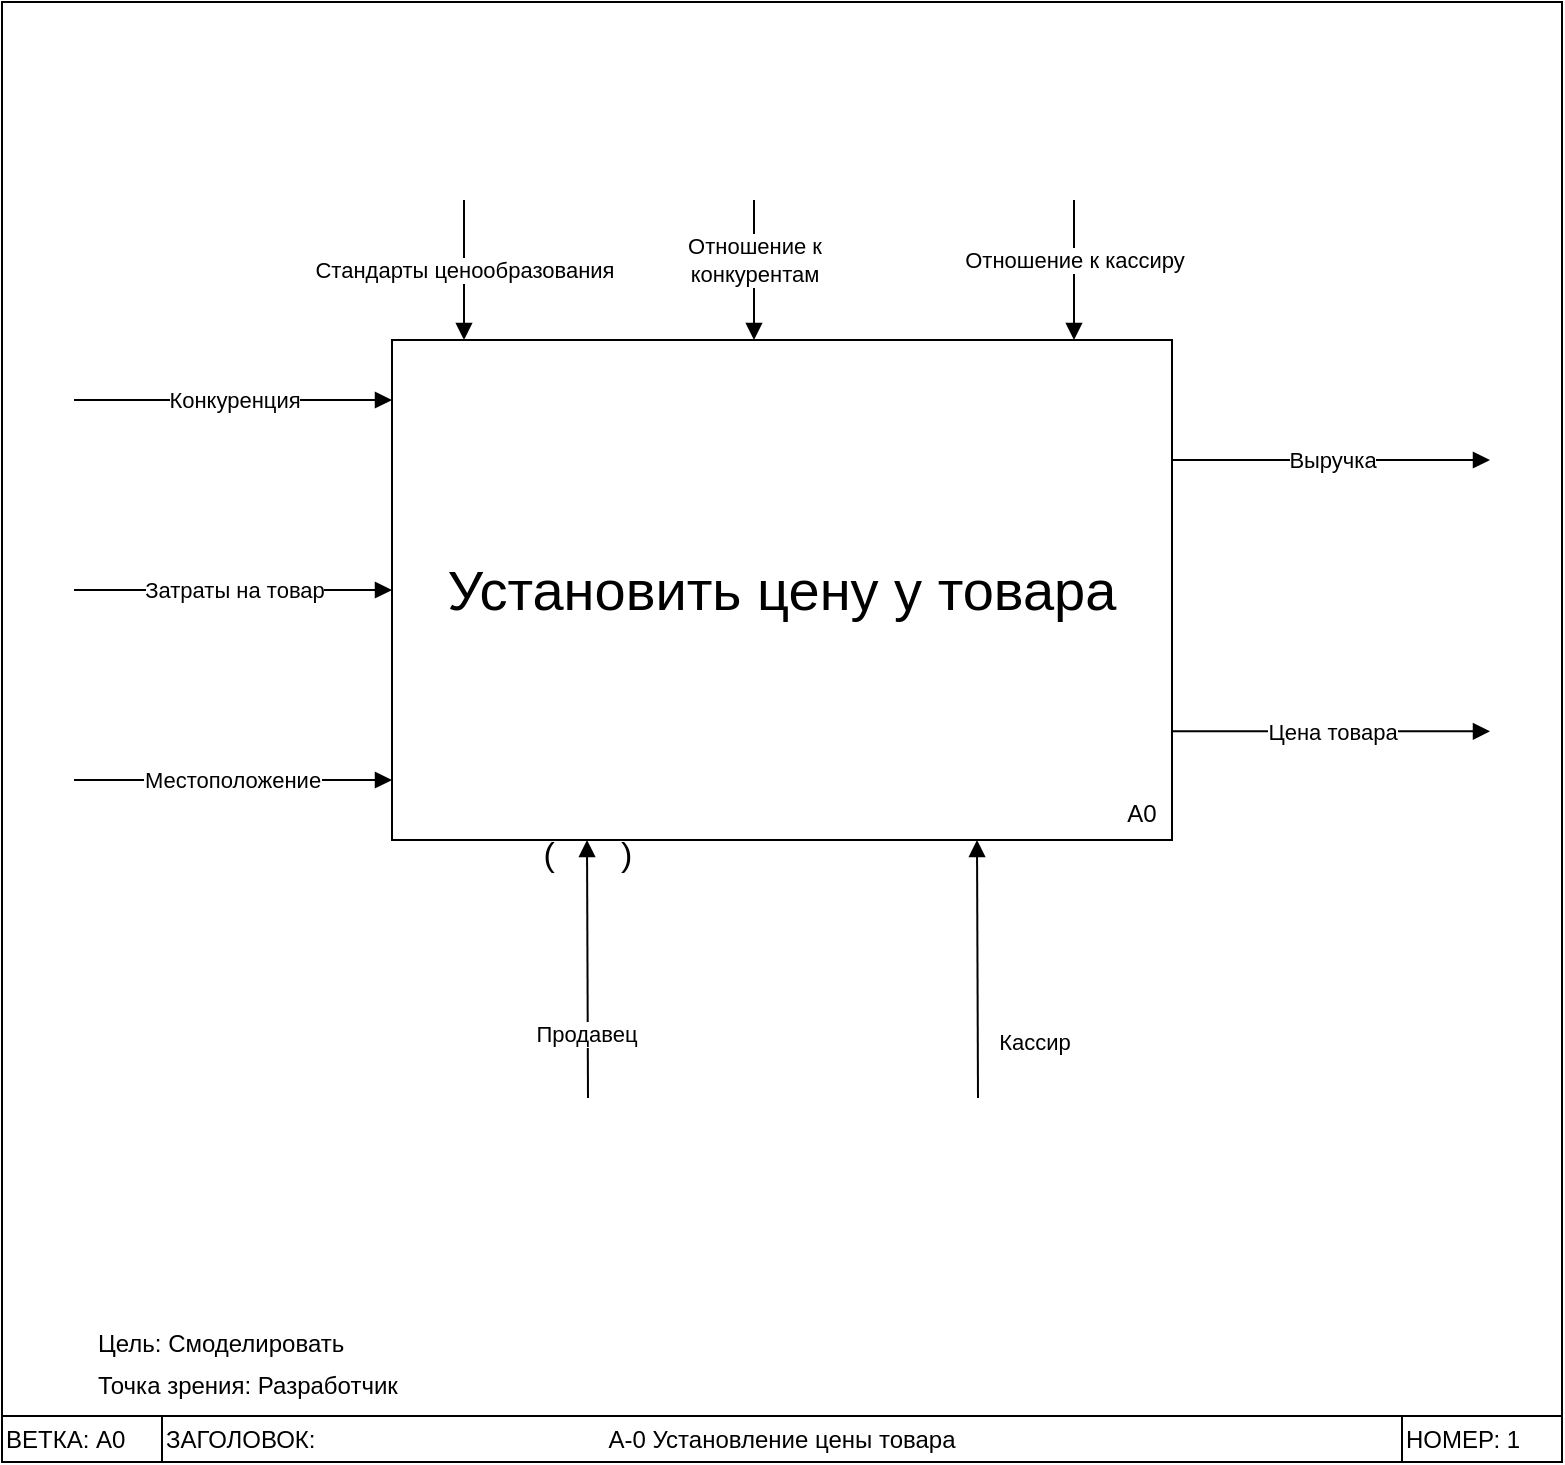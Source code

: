 <mxfile version="21.7.5" type="github" pages="3">
  <diagram name="Страница — 1" id="T-3xD0DyzHITFq4uGjCN">
    <mxGraphModel dx="691" dy="373" grid="1" gridSize="10" guides="1" tooltips="1" connect="1" arrows="1" fold="1" page="1" pageScale="1" pageWidth="827" pageHeight="1169" math="0" shadow="0">
      <root>
        <mxCell id="0" />
        <mxCell id="1" parent="0" />
        <mxCell id="64bh6hLLo012Qr4FLgpR-6" value="" style="swimlane;direction=west;" parent="1" vertex="1">
          <mxGeometry x="24" y="21" width="780" height="730" as="geometry">
            <mxRectangle x="24" y="21" width="50" height="40" as="alternateBounds" />
          </mxGeometry>
        </mxCell>
        <mxCell id="64bh6hLLo012Qr4FLgpR-9" value="ВЕТКА: А0" style="text;html=1;strokeColor=default;fillColor=none;align=left;verticalAlign=middle;whiteSpace=wrap;rounded=0;glass=0;" parent="64bh6hLLo012Qr4FLgpR-6" vertex="1">
          <mxGeometry y="707" width="80" height="23" as="geometry" />
        </mxCell>
        <mxCell id="64bh6hLLo012Qr4FLgpR-10" value="НОМЕР: 1" style="text;html=1;strokeColor=default;fillColor=none;align=left;verticalAlign=middle;whiteSpace=wrap;rounded=0;glass=0;" parent="64bh6hLLo012Qr4FLgpR-6" vertex="1">
          <mxGeometry x="700" y="707" width="80" height="23" as="geometry" />
        </mxCell>
        <mxCell id="64bh6hLLo012Qr4FLgpR-11" value="ЗАГОЛОВОК:&amp;nbsp;" style="text;html=1;strokeColor=none;fillColor=none;align=left;verticalAlign=middle;whiteSpace=wrap;rounded=0;glass=0;" parent="64bh6hLLo012Qr4FLgpR-6" vertex="1">
          <mxGeometry x="80" y="707" width="80" height="23" as="geometry" />
        </mxCell>
        <mxCell id="64bh6hLLo012Qr4FLgpR-12" value="А-0 Установление цены товара" style="text;html=1;strokeColor=none;fillColor=none;align=center;verticalAlign=middle;whiteSpace=wrap;rounded=0;glass=0;" parent="64bh6hLLo012Qr4FLgpR-6" vertex="1">
          <mxGeometry x="80" y="707" width="620" height="23" as="geometry" />
        </mxCell>
        <mxCell id="64bh6hLLo012Qr4FLgpR-13" value="&lt;p style=&quot;line-height: 100%;&quot;&gt;Цель: Смоделировать&amp;nbsp;&lt;span style=&quot;white-space: pre;&quot;&gt;&#x9;&lt;/span&gt;&lt;/p&gt;&lt;p style=&quot;line-height: 50%;&quot;&gt;Точка зрения: Разработчик&lt;/p&gt;" style="text;html=1;strokeColor=none;fillColor=none;align=left;verticalAlign=middle;whiteSpace=wrap;rounded=0;" parent="64bh6hLLo012Qr4FLgpR-6" vertex="1">
          <mxGeometry x="46" y="650" width="200" height="57" as="geometry" />
        </mxCell>
        <mxCell id="64bh6hLLo012Qr4FLgpR-29" value="Выручка" style="endArrow=block;html=1;rounded=0;labelBackgroundColor=default;strokeColor=default;fontFamily=Helvetica;fontSize=11;fontColor=default;shape=connector;endFill=1;entryX=0;entryY=0.5;entryDx=0;entryDy=0;" parent="64bh6hLLo012Qr4FLgpR-6" edge="1">
          <mxGeometry width="50" height="50" relative="1" as="geometry">
            <mxPoint x="585" y="229" as="sourcePoint" />
            <mxPoint x="744" y="229" as="targetPoint" />
          </mxGeometry>
        </mxCell>
        <mxCell id="64bh6hLLo012Qr4FLgpR-30" value="Цена товара" style="endArrow=block;html=1;rounded=0;labelBackgroundColor=default;strokeColor=default;fontFamily=Helvetica;fontSize=11;fontColor=default;shape=connector;endFill=1;entryX=0;entryY=0.5;entryDx=0;entryDy=0;" parent="64bh6hLLo012Qr4FLgpR-6" edge="1">
          <mxGeometry width="50" height="50" relative="1" as="geometry">
            <mxPoint x="585" y="364.63" as="sourcePoint" />
            <mxPoint x="744" y="364.63" as="targetPoint" />
          </mxGeometry>
        </mxCell>
        <mxCell id="64bh6hLLo012Qr4FLgpR-34" value="Местоположение" style="endArrow=block;html=1;rounded=0;labelBackgroundColor=default;strokeColor=default;fontFamily=Helvetica;fontSize=11;fontColor=default;shape=connector;endFill=1;entryX=0;entryY=0.5;entryDx=0;entryDy=0;" parent="64bh6hLLo012Qr4FLgpR-6" edge="1">
          <mxGeometry x="-0.005" width="50" height="50" relative="1" as="geometry">
            <mxPoint x="36" y="389" as="sourcePoint" />
            <mxPoint x="195" y="389" as="targetPoint" />
            <mxPoint as="offset" />
          </mxGeometry>
        </mxCell>
        <mxCell id="64bh6hLLo012Qr4FLgpR-43" value="Конкуренция" style="endArrow=block;html=1;rounded=0;labelBackgroundColor=default;strokeColor=default;fontFamily=Helvetica;fontSize=11;fontColor=default;shape=connector;endFill=1;entryX=0;entryY=0.5;entryDx=0;entryDy=0;" parent="64bh6hLLo012Qr4FLgpR-6" edge="1">
          <mxGeometry width="50" height="50" relative="1" as="geometry">
            <mxPoint x="36" y="199" as="sourcePoint" />
            <mxPoint x="195" y="199" as="targetPoint" />
          </mxGeometry>
        </mxCell>
        <mxCell id="64bh6hLLo012Qr4FLgpR-22" value="Затраты на товар" style="endArrow=block;html=1;rounded=0;labelBackgroundColor=default;strokeColor=default;fontFamily=Helvetica;fontSize=11;fontColor=default;shape=connector;endFill=1;entryX=0;entryY=0.5;entryDx=0;entryDy=0;" parent="64bh6hLLo012Qr4FLgpR-6" edge="1">
          <mxGeometry width="50" height="50" relative="1" as="geometry">
            <mxPoint x="36" y="294" as="sourcePoint" />
            <mxPoint x="195" y="294" as="targetPoint" />
          </mxGeometry>
        </mxCell>
        <mxCell id="64bh6hLLo012Qr4FLgpR-44" value="Стандарты ценообразования" style="endArrow=block;html=1;rounded=0;labelBackgroundColor=default;strokeColor=default;fontFamily=Helvetica;fontSize=11;fontColor=default;shape=connector;endFill=1;entryX=0.5;entryY=0;entryDx=0;entryDy=0;" parent="64bh6hLLo012Qr4FLgpR-6" edge="1">
          <mxGeometry x="-0.007" width="50" height="50" relative="1" as="geometry">
            <mxPoint x="231" y="99" as="sourcePoint" />
            <mxPoint x="231" y="169" as="targetPoint" />
            <mxPoint as="offset" />
          </mxGeometry>
        </mxCell>
        <mxCell id="3iRWTOe-ZHdZf3cYBSV8-2" value="&lt;font style=&quot;font-size: 17px;&quot;&gt;(&amp;nbsp; &amp;nbsp; &amp;nbsp; &amp;nbsp;)&lt;/font&gt;" style="text;html=1;strokeColor=none;fillColor=none;align=center;verticalAlign=middle;whiteSpace=wrap;rounded=0;fontSize=11;fontFamily=Helvetica;fontColor=default;" parent="64bh6hLLo012Qr4FLgpR-6" vertex="1">
          <mxGeometry x="231" y="412" width="124" height="30" as="geometry" />
        </mxCell>
        <mxCell id="V-wa51J8TmYOqcNqesyu-1" value="Отношение к&lt;br&gt;конкурентам" style="endArrow=block;html=1;rounded=0;labelBackgroundColor=default;strokeColor=default;fontFamily=Helvetica;fontSize=11;fontColor=default;shape=connector;endFill=1;entryX=0.5;entryY=0;entryDx=0;entryDy=0;" edge="1" parent="64bh6hLLo012Qr4FLgpR-6">
          <mxGeometry x="-0.153" width="50" height="50" relative="1" as="geometry">
            <mxPoint x="376" y="99" as="sourcePoint" />
            <mxPoint x="376" y="169" as="targetPoint" />
            <mxPoint as="offset" />
          </mxGeometry>
        </mxCell>
        <mxCell id="bXHKl9lEbZne_b9JgFDN-1" value="Отношение к кассиру" style="endArrow=block;html=1;rounded=0;labelBackgroundColor=default;strokeColor=default;fontFamily=Helvetica;fontSize=11;fontColor=default;shape=connector;endFill=1;entryX=0.5;entryY=0;entryDx=0;entryDy=0;" edge="1" parent="64bh6hLLo012Qr4FLgpR-6">
          <mxGeometry x="-0.153" width="50" height="50" relative="1" as="geometry">
            <mxPoint x="536" y="99" as="sourcePoint" />
            <mxPoint x="536" y="169" as="targetPoint" />
            <mxPoint as="offset" />
          </mxGeometry>
        </mxCell>
        <mxCell id="64bh6hLLo012Qr4FLgpR-4" value="" style="group" parent="1" vertex="1" connectable="0">
          <mxGeometry x="219" y="190" width="390" height="250" as="geometry" />
        </mxCell>
        <mxCell id="64bh6hLLo012Qr4FLgpR-1" value="&lt;font style=&quot;font-size: 28px;&quot;&gt;Установить цену у товара&lt;/font&gt;" style="rounded=0;whiteSpace=wrap;html=1;" parent="64bh6hLLo012Qr4FLgpR-4" vertex="1">
          <mxGeometry width="390" height="250.0" as="geometry" />
        </mxCell>
        <mxCell id="64bh6hLLo012Qr4FLgpR-3" value="A0" style="text;html=1;strokeColor=none;fillColor=none;align=center;verticalAlign=middle;whiteSpace=wrap;rounded=0;" parent="64bh6hLLo012Qr4FLgpR-4" vertex="1">
          <mxGeometry x="360" y="224.138" width="30" height="25.862" as="geometry" />
        </mxCell>
        <mxCell id="64bh6hLLo012Qr4FLgpR-14" value="" style="endArrow=block;html=1;rounded=0;endFill=1;entryX=0.25;entryY=1;entryDx=0;entryDy=0;" parent="1" target="64bh6hLLo012Qr4FLgpR-1" edge="1">
          <mxGeometry width="50" height="50" relative="1" as="geometry">
            <mxPoint x="317" y="569" as="sourcePoint" />
            <mxPoint x="400" y="459" as="targetPoint" />
          </mxGeometry>
        </mxCell>
        <mxCell id="64bh6hLLo012Qr4FLgpR-15" value="Продавец" style="edgeLabel;html=1;align=center;verticalAlign=middle;resizable=0;points=[];" parent="64bh6hLLo012Qr4FLgpR-14" vertex="1" connectable="0">
          <mxGeometry x="-0.495" y="1" relative="1" as="geometry">
            <mxPoint as="offset" />
          </mxGeometry>
        </mxCell>
        <mxCell id="64bh6hLLo012Qr4FLgpR-16" value="" style="endArrow=block;html=1;rounded=0;endFill=1;entryX=0.75;entryY=1;entryDx=0;entryDy=0;" parent="1" target="64bh6hLLo012Qr4FLgpR-1" edge="1">
          <mxGeometry width="50" height="50" relative="1" as="geometry">
            <mxPoint x="512" y="569" as="sourcePoint" />
            <mxPoint x="327" y="450" as="targetPoint" />
          </mxGeometry>
        </mxCell>
        <mxCell id="64bh6hLLo012Qr4FLgpR-17" value="Кассир" style="edgeLabel;html=1;align=center;verticalAlign=middle;resizable=0;points=[];" parent="64bh6hLLo012Qr4FLgpR-16" vertex="1" connectable="0">
          <mxGeometry x="-0.495" y="1" relative="1" as="geometry">
            <mxPoint x="29" y="4" as="offset" />
          </mxGeometry>
        </mxCell>
      </root>
    </mxGraphModel>
  </diagram>
  <diagram id="PCnVTsPdo4tjADDi-1n_" name="Страница — 2">
    <mxGraphModel dx="2440" dy="1315" grid="1" gridSize="10" guides="1" tooltips="1" connect="1" arrows="1" fold="1" page="1" pageScale="1" pageWidth="827" pageHeight="1169" math="0" shadow="0">
      <root>
        <mxCell id="0" />
        <mxCell id="1" parent="0" />
        <mxCell id="2Q3NriW11z9L6a3Y88-q-1" value="" style="swimlane;direction=west;" parent="1" vertex="1">
          <mxGeometry x="24" y="40" width="976" height="590" as="geometry" />
        </mxCell>
        <mxCell id="2Q3NriW11z9L6a3Y88-q-2" value="ВЕТКА: A0" style="text;html=1;strokeColor=default;fillColor=none;align=left;verticalAlign=middle;whiteSpace=wrap;rounded=0;glass=0;" parent="2Q3NriW11z9L6a3Y88-q-1" vertex="1">
          <mxGeometry y="567" width="80" height="23" as="geometry" />
        </mxCell>
        <mxCell id="2Q3NriW11z9L6a3Y88-q-3" value="НОМЕР: 2" style="text;html=1;strokeColor=default;fillColor=none;align=left;verticalAlign=middle;whiteSpace=wrap;rounded=0;glass=0;" parent="2Q3NriW11z9L6a3Y88-q-1" vertex="1">
          <mxGeometry x="896" y="567" width="80" height="23" as="geometry" />
        </mxCell>
        <mxCell id="2Q3NriW11z9L6a3Y88-q-4" value="ЗАГОЛОВОК:&amp;nbsp;" style="text;html=1;strokeColor=none;fillColor=none;align=left;verticalAlign=middle;whiteSpace=wrap;rounded=0;glass=0;" parent="2Q3NriW11z9L6a3Y88-q-1" vertex="1">
          <mxGeometry x="80" y="567" width="80" height="23" as="geometry" />
        </mxCell>
        <mxCell id="2Q3NriW11z9L6a3Y88-q-5" value="Установление цены товара" style="text;html=1;strokeColor=none;fillColor=none;align=center;verticalAlign=middle;whiteSpace=wrap;rounded=0;glass=0;" parent="2Q3NriW11z9L6a3Y88-q-1" vertex="1">
          <mxGeometry x="80" y="567" width="620" height="23" as="geometry" />
        </mxCell>
        <mxCell id="pGwfKDDTQR-bq-8G-joo-1" value="" style="group" parent="2Q3NriW11z9L6a3Y88-q-1" vertex="1" connectable="0">
          <mxGeometry x="96" y="80" width="120" height="60" as="geometry" />
        </mxCell>
        <mxCell id="pGwfKDDTQR-bq-8G-joo-2" value="Установить цену равную затратам" style="rounded=0;whiteSpace=wrap;html=1;" parent="pGwfKDDTQR-bq-8G-joo-1" vertex="1">
          <mxGeometry width="120" height="60" as="geometry" />
        </mxCell>
        <mxCell id="pGwfKDDTQR-bq-8G-joo-3" value="A1" style="text;html=1;strokeColor=none;fillColor=none;align=center;verticalAlign=middle;whiteSpace=wrap;rounded=0;" parent="pGwfKDDTQR-bq-8G-joo-1" vertex="1">
          <mxGeometry x="90" y="40" width="30" height="20" as="geometry" />
        </mxCell>
        <mxCell id="pGwfKDDTQR-bq-8G-joo-4" value="`" style="group" parent="2Q3NriW11z9L6a3Y88-q-1" vertex="1" connectable="0">
          <mxGeometry x="247" y="200" width="120" height="60" as="geometry" />
        </mxCell>
        <mxCell id="pGwfKDDTQR-bq-8G-joo-5" value="Узнать цену у конкурентов" style="rounded=0;whiteSpace=wrap;html=1;" parent="pGwfKDDTQR-bq-8G-joo-4" vertex="1">
          <mxGeometry width="120" height="60" as="geometry" />
        </mxCell>
        <mxCell id="pGwfKDDTQR-bq-8G-joo-6" value="A2" style="text;html=1;strokeColor=none;fillColor=none;align=center;verticalAlign=middle;whiteSpace=wrap;rounded=0;" parent="pGwfKDDTQR-bq-8G-joo-4" vertex="1">
          <mxGeometry x="90" y="40" width="30" height="20" as="geometry" />
        </mxCell>
        <mxCell id="pGwfKDDTQR-bq-8G-joo-7" value="`" style="group" parent="2Q3NriW11z9L6a3Y88-q-1" vertex="1" connectable="0">
          <mxGeometry x="406" y="320" width="120" height="60" as="geometry" />
        </mxCell>
        <mxCell id="pGwfKDDTQR-bq-8G-joo-8" value="Добавить к цене за местоположение" style="rounded=0;whiteSpace=wrap;html=1;" parent="pGwfKDDTQR-bq-8G-joo-7" vertex="1">
          <mxGeometry width="120" height="60" as="geometry" />
        </mxCell>
        <mxCell id="pGwfKDDTQR-bq-8G-joo-9" value="A3" style="text;html=1;strokeColor=none;fillColor=none;align=center;verticalAlign=middle;whiteSpace=wrap;rounded=0;" parent="pGwfKDDTQR-bq-8G-joo-7" vertex="1">
          <mxGeometry x="90" y="40" width="30" height="20" as="geometry" />
        </mxCell>
        <mxCell id="pGwfKDDTQR-bq-8G-joo-10" value="`" style="group" parent="2Q3NriW11z9L6a3Y88-q-1" vertex="1" connectable="0">
          <mxGeometry x="566" y="450" width="120" height="60" as="geometry" />
        </mxCell>
        <mxCell id="pGwfKDDTQR-bq-8G-joo-11" value="Надбавить к цене по приколу" style="rounded=0;whiteSpace=wrap;html=1;" parent="pGwfKDDTQR-bq-8G-joo-10" vertex="1">
          <mxGeometry width="120" height="60" as="geometry" />
        </mxCell>
        <mxCell id="pGwfKDDTQR-bq-8G-joo-12" value="A4" style="text;html=1;strokeColor=none;fillColor=none;align=center;verticalAlign=middle;whiteSpace=wrap;rounded=0;" parent="pGwfKDDTQR-bq-8G-joo-10" vertex="1">
          <mxGeometry x="90" y="40" width="30" height="20" as="geometry" />
        </mxCell>
        <mxCell id="WRkx41axc2L-K42l-Qc0-2" value="Затраты на товар" style="endArrow=block;html=1;rounded=0;labelBackgroundColor=default;strokeColor=default;fontFamily=Helvetica;fontSize=11;fontColor=default;shape=connector;endFill=1;entryX=0;entryY=0.5;entryDx=0;entryDy=0;verticalAlign=middle;horizontal=0;" parent="2Q3NriW11z9L6a3Y88-q-1" edge="1">
          <mxGeometry x="0.25" width="50" height="50" relative="1" as="geometry">
            <mxPoint x="16" y="110" as="sourcePoint" />
            <mxPoint x="96" y="109.63" as="targetPoint" />
            <mxPoint as="offset" />
          </mxGeometry>
        </mxCell>
        <mxCell id="alNmY6HWHky_iUcOem-5-3" value="Конкуренция" style="endArrow=block;html=1;rounded=0;labelBackgroundColor=default;strokeColor=#d6b656;fontFamily=Helvetica;fontSize=11;fontColor=default;shape=connector;endFill=1;entryX=0;entryY=0.5;entryDx=0;entryDy=0;verticalAlign=middle;horizontal=1;fillColor=#fff2cc;" parent="2Q3NriW11z9L6a3Y88-q-1" edge="1">
          <mxGeometry x="-0.221" width="50" height="50" relative="1" as="geometry">
            <mxPoint x="16" y="229" as="sourcePoint" />
            <mxPoint x="247" y="229" as="targetPoint" />
            <mxPoint as="offset" />
          </mxGeometry>
        </mxCell>
        <mxCell id="8LESlXIDkW2vx36Eq1u_-1" value="" style="edgeStyle=none;shape=connector;rounded=1;orthogonalLoop=1;jettySize=auto;html=1;entryX=0.5;entryY=0;entryDx=0;entryDy=0;labelBackgroundColor=default;strokeColor=#82b366;fontFamily=Helvetica;fontSize=11;fontColor=default;endArrow=block;endFill=1;fillColor=#d5e8d4;" parent="2Q3NriW11z9L6a3Y88-q-1" target="pGwfKDDTQR-bq-8G-joo-8" edge="1">
          <mxGeometry x="0.007" y="60" relative="1" as="geometry">
            <mxPoint x="216" y="110" as="sourcePoint" />
            <mxPoint x="307" y="200" as="targetPoint" />
            <Array as="points">
              <mxPoint x="466" y="110" />
            </Array>
            <mxPoint as="offset" />
          </mxGeometry>
        </mxCell>
        <mxCell id="8LESlXIDkW2vx36Eq1u_-2" value="" style="edgeStyle=none;shape=connector;rounded=1;orthogonalLoop=1;jettySize=auto;html=1;entryX=0.5;entryY=0;entryDx=0;entryDy=0;labelBackgroundColor=default;strokeColor=#82b366;fontFamily=Helvetica;fontSize=11;fontColor=default;endArrow=block;endFill=1;fillColor=#d5e8d4;exitX=1;exitY=0.5;exitDx=0;exitDy=0;" parent="2Q3NriW11z9L6a3Y88-q-1" source="pGwfKDDTQR-bq-8G-joo-2" target="pGwfKDDTQR-bq-8G-joo-11" edge="1">
          <mxGeometry x="0.007" y="60" relative="1" as="geometry">
            <mxPoint x="226" y="120" as="sourcePoint" />
            <mxPoint x="476" y="330" as="targetPoint" />
            <Array as="points">
              <mxPoint x="626" y="110" />
            </Array>
            <mxPoint as="offset" />
          </mxGeometry>
        </mxCell>
        <mxCell id="LgqCynJj6ctfLjrchWqi-1" value="&amp;gt;= Минимальная цена" style="edgeLabel;html=1;align=center;verticalAlign=middle;resizable=0;points=[];fontSize=11;fontFamily=Helvetica;fontColor=default;" parent="8LESlXIDkW2vx36Eq1u_-2" vertex="1" connectable="0">
          <mxGeometry x="-0.345" relative="1" as="geometry">
            <mxPoint x="-125" as="offset" />
          </mxGeometry>
        </mxCell>
        <mxCell id="Fiy2pK3P5Eo8GJvmXR0O-1" value="Цена конкурентов" style="endArrow=classic;html=1;rounded=1;labelBackgroundColor=default;strokeColor=#b85450;fontFamily=Helvetica;fontSize=11;fontColor=default;shape=connector;exitX=1;exitY=0.5;exitDx=0;exitDy=0;entryX=0;entryY=0.25;entryDx=0;entryDy=0;fillColor=#f8cecc;" parent="2Q3NriW11z9L6a3Y88-q-1" source="pGwfKDDTQR-bq-8G-joo-5" target="pGwfKDDTQR-bq-8G-joo-8" edge="1">
          <mxGeometry width="50" height="50" relative="1" as="geometry">
            <mxPoint x="486" y="270" as="sourcePoint" />
            <mxPoint x="536" y="220" as="targetPoint" />
            <Array as="points">
              <mxPoint x="386" y="230" />
              <mxPoint x="386" y="335" />
            </Array>
          </mxGeometry>
        </mxCell>
        <mxCell id="-tRAbnfRKjGW8rqiAiZE-3" value="Местоположение" style="endArrow=block;html=1;rounded=0;labelBackgroundColor=default;strokeColor=#56517e;fontFamily=Helvetica;fontSize=11;fontColor=default;shape=connector;endFill=1;entryX=0;entryY=0.5;entryDx=0;entryDy=0;verticalAlign=middle;horizontal=1;fillColor=#d0cee2;" parent="2Q3NriW11z9L6a3Y88-q-1" edge="1">
          <mxGeometry x="-0.221" width="50" height="50" relative="1" as="geometry">
            <mxPoint x="26" y="370" as="sourcePoint" />
            <mxPoint x="406" y="370" as="targetPoint" />
            <mxPoint as="offset" />
          </mxGeometry>
        </mxCell>
        <mxCell id="l27wVUD2OQCI2XlB6uFN-1" value="Цена" style="edgeStyle=none;shape=connector;rounded=1;orthogonalLoop=1;jettySize=auto;html=1;exitX=1;exitY=0.5;exitDx=0;exitDy=0;entryX=0;entryY=0.5;entryDx=0;entryDy=0;labelBackgroundColor=default;strokeColor=#0e8088;fontFamily=Helvetica;fontSize=11;fontColor=default;endArrow=block;endFill=1;fillColor=#b0e3e6;" parent="2Q3NriW11z9L6a3Y88-q-1" source="pGwfKDDTQR-bq-8G-joo-8" target="pGwfKDDTQR-bq-8G-joo-11" edge="1">
          <mxGeometry relative="1" as="geometry">
            <Array as="points">
              <mxPoint x="546" y="350" />
              <mxPoint x="546" y="480" />
            </Array>
          </mxGeometry>
        </mxCell>
        <mxCell id="vn4PmHRYv63XcPkDkBaM-3" value="`" style="group" vertex="1" connectable="0" parent="2Q3NriW11z9L6a3Y88-q-1">
          <mxGeometry x="756" y="140" width="120" height="60" as="geometry" />
        </mxCell>
        <mxCell id="vn4PmHRYv63XcPkDkBaM-11" value="Выручка" style="edgeStyle=orthogonalEdgeStyle;rounded=0;orthogonalLoop=1;jettySize=auto;html=1;fillColor=#008a00;strokeColor=#005700;" edge="1" parent="vn4PmHRYv63XcPkDkBaM-3" source="vn4PmHRYv63XcPkDkBaM-4">
          <mxGeometry relative="1" as="geometry">
            <mxPoint x="200" y="30.0" as="targetPoint" />
          </mxGeometry>
        </mxCell>
        <mxCell id="vn4PmHRYv63XcPkDkBaM-4" value="Заставление кассира работать" style="rounded=0;whiteSpace=wrap;html=1;" vertex="1" parent="vn4PmHRYv63XcPkDkBaM-3">
          <mxGeometry width="120" height="60" as="geometry" />
        </mxCell>
        <mxCell id="vn4PmHRYv63XcPkDkBaM-5" value="A5" style="text;html=1;strokeColor=none;fillColor=none;align=center;verticalAlign=middle;whiteSpace=wrap;rounded=0;" vertex="1" parent="vn4PmHRYv63XcPkDkBaM-3">
          <mxGeometry x="90" y="40" width="30" height="20" as="geometry" />
        </mxCell>
        <mxCell id="vn4PmHRYv63XcPkDkBaM-8" style="edgeStyle=orthogonalEdgeStyle;rounded=1;orthogonalLoop=1;jettySize=auto;html=1;exitX=1;exitY=0.5;exitDx=0;exitDy=0;entryX=0;entryY=0.5;entryDx=0;entryDy=0;fillColor=#f8cecc;strokeColor=#B85450;" edge="1" parent="2Q3NriW11z9L6a3Y88-q-1" source="pGwfKDDTQR-bq-8G-joo-11" target="vn4PmHRYv63XcPkDkBaM-4">
          <mxGeometry relative="1" as="geometry">
            <mxPoint x="746" y="170.0" as="targetPoint" />
          </mxGeometry>
        </mxCell>
        <mxCell id="vy5eYDmoMzviC1aChWdY-1" value="&lt;font style=&quot;font-size: 17px;&quot;&gt;(&amp;nbsp; &amp;nbsp; &amp;nbsp; &amp;nbsp;)&lt;/font&gt;" style="text;html=1;strokeColor=none;fillColor=none;align=center;verticalAlign=middle;whiteSpace=wrap;rounded=0;fontSize=11;fontFamily=Helvetica;fontColor=#6f0000;" vertex="1" parent="2Q3NriW11z9L6a3Y88-q-1">
          <mxGeometry x="756" y="192" width="122" height="30" as="geometry" />
        </mxCell>
        <mxCell id="alNmY6HWHky_iUcOem-5-2" value="" style="endArrow=classic;html=1;rounded=1;labelBackgroundColor=default;strokeColor=default;fontFamily=Helvetica;fontSize=11;fontColor=default;shape=connector;entryX=0;entryY=0.25;entryDx=0;entryDy=0;" parent="1" target="pGwfKDDTQR-bq-8G-joo-8" edge="1">
          <mxGeometry width="50" height="50" relative="1" as="geometry">
            <mxPoint x="40" y="150" as="sourcePoint" />
            <mxPoint x="270" y="250" as="targetPoint" />
            <Array as="points">
              <mxPoint x="80" y="150" />
              <mxPoint x="80" y="375" />
            </Array>
          </mxGeometry>
        </mxCell>
        <mxCell id="vn4PmHRYv63XcPkDkBaM-7" value="Цена товара" style="endArrow=block;html=1;rounded=0;labelBackgroundColor=default;strokeColor=#006EAF;fontFamily=Helvetica;fontSize=11;fontColor=default;shape=connector;endFill=1;verticalAlign=middle;horizontal=1;fillColor=#1ba1e2;" edge="1" parent="1">
          <mxGeometry x="-0.221" width="50" height="50" relative="1" as="geometry">
            <mxPoint x="710" y="520" as="sourcePoint" />
            <mxPoint x="980" y="520" as="targetPoint" />
            <mxPoint as="offset" />
          </mxGeometry>
        </mxCell>
        <mxCell id="vn4PmHRYv63XcPkDkBaM-10" value="Кассир" style="endArrow=classic;html=1;rounded=1;entryX=0.5;entryY=1;entryDx=0;entryDy=0;fillColor=#a20025;strokeColor=#6F0000;edgeStyle=orthogonalEdgeStyle;" edge="1" parent="1" target="vn4PmHRYv63XcPkDkBaM-4">
          <mxGeometry x="-0.747" width="50" height="50" relative="1" as="geometry">
            <mxPoint x="400" y="590" as="sourcePoint" />
            <mxPoint x="790" y="400" as="targetPoint" />
            <Array as="points">
              <mxPoint x="400" y="570" />
              <mxPoint x="840" y="570" />
            </Array>
            <mxPoint as="offset" />
          </mxGeometry>
        </mxCell>
        <mxCell id="ezYvW-DDPEi1Pg8u_sdD-1" value="" style="endArrow=classic;html=1;rounded=1;entryX=0.5;entryY=0;entryDx=0;entryDy=0;edgeStyle=orthogonalEdgeStyle;fillColor=#008a00;strokeColor=#005700;" edge="1" parent="1" target="pGwfKDDTQR-bq-8G-joo-2">
          <mxGeometry width="50" height="50" relative="1" as="geometry">
            <mxPoint x="520" y="70" as="sourcePoint" />
            <mxPoint x="670" y="210" as="targetPoint" />
            <Array as="points">
              <mxPoint x="520" y="80" />
              <mxPoint x="180" y="80" />
            </Array>
          </mxGeometry>
        </mxCell>
        <mxCell id="ezYvW-DDPEi1Pg8u_sdD-2" value="Стандарты ценообразования" style="endArrow=classic;html=1;rounded=1;entryX=0.75;entryY=0;entryDx=0;entryDy=0;edgeStyle=orthogonalEdgeStyle;fillColor=#008a00;strokeColor=#005700;" edge="1" parent="1" target="pGwfKDDTQR-bq-8G-joo-8">
          <mxGeometry x="-0.871" width="50" height="50" relative="1" as="geometry">
            <mxPoint x="520" y="70" as="sourcePoint" />
            <mxPoint x="190" y="130" as="targetPoint" />
            <Array as="points">
              <mxPoint x="520" y="60" />
              <mxPoint x="520" y="60" />
            </Array>
            <mxPoint as="offset" />
          </mxGeometry>
        </mxCell>
        <mxCell id="ezYvW-DDPEi1Pg8u_sdD-4" value="" style="endArrow=classic;html=1;rounded=1;entryX=0.5;entryY=0;entryDx=0;entryDy=0;edgeStyle=orthogonalEdgeStyle;fillColor=#008a00;strokeColor=#005700;" edge="1" parent="1" target="pGwfKDDTQR-bq-8G-joo-11">
          <mxGeometry width="50" height="50" relative="1" as="geometry">
            <mxPoint x="520" y="70" as="sourcePoint" />
            <mxPoint x="530" y="370" as="targetPoint" />
            <Array as="points">
              <mxPoint x="520" y="80" />
              <mxPoint x="650" y="80" />
            </Array>
          </mxGeometry>
        </mxCell>
        <mxCell id="iZdtLNJsNqn9wCvZIzxA-1" value="Отношение&lt;br&gt;&amp;nbsp;к &lt;br&gt;конкурентам" style="endArrow=classic;html=1;rounded=0;entryX=0.408;entryY=-0.009;entryDx=0;entryDy=0;entryPerimeter=0;fillColor=#1ba1e2;strokeColor=#006EAF;" edge="1" parent="1" target="pGwfKDDTQR-bq-8G-joo-5">
          <mxGeometry x="0.534" width="50" height="50" relative="1" as="geometry">
            <mxPoint x="320" y="70" as="sourcePoint" />
            <mxPoint x="330" y="210" as="targetPoint" />
            <mxPoint as="offset" />
          </mxGeometry>
        </mxCell>
      </root>
    </mxGraphModel>
  </diagram>
  <diagram id="-AG3mw6h3vnjEoqJ1LGG" name="Страница — 3">
    <mxGraphModel dx="988" dy="532" grid="1" gridSize="10" guides="1" tooltips="1" connect="1" arrows="1" fold="1" page="1" pageScale="1" pageWidth="827" pageHeight="1169" math="0" shadow="0">
      <root>
        <mxCell id="0" />
        <mxCell id="1" parent="0" />
        <mxCell id="aTAhiD47NeJxjI5WAey6-1" value="" style="swimlane;direction=west;" vertex="1" parent="1">
          <mxGeometry x="24" y="40" width="786" height="590" as="geometry" />
        </mxCell>
        <mxCell id="aTAhiD47NeJxjI5WAey6-2" value="ВЕТКА: A5" style="text;html=1;strokeColor=default;fillColor=none;align=left;verticalAlign=middle;whiteSpace=wrap;rounded=0;glass=0;" vertex="1" parent="aTAhiD47NeJxjI5WAey6-1">
          <mxGeometry y="567" width="80" height="23" as="geometry" />
        </mxCell>
        <mxCell id="aTAhiD47NeJxjI5WAey6-3" value="НОМЕР: 2" style="text;html=1;strokeColor=default;fillColor=none;align=left;verticalAlign=middle;whiteSpace=wrap;rounded=0;glass=0;" vertex="1" parent="aTAhiD47NeJxjI5WAey6-1">
          <mxGeometry x="706" y="567" width="80" height="23" as="geometry" />
        </mxCell>
        <mxCell id="aTAhiD47NeJxjI5WAey6-4" value="ЗАГОЛОВОК:&amp;nbsp;" style="text;html=1;strokeColor=none;fillColor=none;align=left;verticalAlign=middle;whiteSpace=wrap;rounded=0;glass=0;" vertex="1" parent="aTAhiD47NeJxjI5WAey6-1">
          <mxGeometry x="80" y="567" width="80" height="23" as="geometry" />
        </mxCell>
        <mxCell id="aTAhiD47NeJxjI5WAey6-5" value="Расставление цены товара" style="text;html=1;strokeColor=none;fillColor=none;align=center;verticalAlign=middle;whiteSpace=wrap;rounded=0;glass=0;" vertex="1" parent="aTAhiD47NeJxjI5WAey6-1">
          <mxGeometry x="80" y="567" width="620" height="23" as="geometry" />
        </mxCell>
        <mxCell id="2tTkd1xRjNLc9cdXoHFL-1" value="`" style="group" vertex="1" connectable="0" parent="aTAhiD47NeJxjI5WAey6-1">
          <mxGeometry x="116" y="80" width="120" height="60" as="geometry" />
        </mxCell>
        <mxCell id="2tTkd1xRjNLc9cdXoHFL-2" value="Расставление кассиром цены товара" style="rounded=0;whiteSpace=wrap;html=1;" vertex="1" parent="2tTkd1xRjNLc9cdXoHFL-1">
          <mxGeometry width="120" height="60" as="geometry" />
        </mxCell>
        <mxCell id="2tTkd1xRjNLc9cdXoHFL-3" value="A1" style="text;html=1;strokeColor=none;fillColor=none;align=center;verticalAlign=middle;whiteSpace=wrap;rounded=0;" vertex="1" parent="2tTkd1xRjNLc9cdXoHFL-1">
          <mxGeometry x="90" y="40" width="30" height="20" as="geometry" />
        </mxCell>
        <mxCell id="yh685P7sRUKJmuJzY7Zg-1" value="Цена товара" style="endArrow=block;html=1;rounded=0;labelBackgroundColor=default;strokeColor=#B85450;fontFamily=Helvetica;fontSize=11;fontColor=default;shape=connector;endFill=1;verticalAlign=middle;horizontal=1;fillColor=#a20025;entryX=0;entryY=0.5;entryDx=0;entryDy=0;" edge="1" parent="aTAhiD47NeJxjI5WAey6-1" target="2tTkd1xRjNLc9cdXoHFL-2">
          <mxGeometry x="-0.111" y="10" width="50" height="50" relative="1" as="geometry">
            <mxPoint x="26" y="110" as="sourcePoint" />
            <mxPoint x="60" y="109.66" as="targetPoint" />
            <mxPoint as="offset" />
          </mxGeometry>
        </mxCell>
        <mxCell id="fPjY3ZcBZts0TVkwt7mD-1" value="`" style="group" vertex="1" connectable="0" parent="aTAhiD47NeJxjI5WAey6-1">
          <mxGeometry x="306" y="240" width="120" height="60" as="geometry" />
        </mxCell>
        <mxCell id="fPjY3ZcBZts0TVkwt7mD-2" value="Ожидание кассиром покупки товара" style="rounded=0;whiteSpace=wrap;html=1;" vertex="1" parent="fPjY3ZcBZts0TVkwt7mD-1">
          <mxGeometry width="120" height="60" as="geometry" />
        </mxCell>
        <mxCell id="fPjY3ZcBZts0TVkwt7mD-3" value="A2" style="text;html=1;strokeColor=none;fillColor=none;align=center;verticalAlign=middle;whiteSpace=wrap;rounded=0;" vertex="1" parent="fPjY3ZcBZts0TVkwt7mD-1">
          <mxGeometry x="90" y="40" width="30" height="20" as="geometry" />
        </mxCell>
        <mxCell id="FD1Jioyyz5IggTMBRETW-1" value="Раставленная&lt;br&gt;цена&lt;br&gt;товара" style="edgeStyle=orthogonalEdgeStyle;rounded=1;orthogonalLoop=1;jettySize=auto;html=1;entryX=0.5;entryY=1;entryDx=0;entryDy=0;fillColor=#60a917;strokeColor=#2D7600;exitX=1;exitY=0.5;exitDx=0;exitDy=0;" edge="1" parent="aTAhiD47NeJxjI5WAey6-1" source="2tTkd1xRjNLc9cdXoHFL-2" target="fPjY3ZcBZts0TVkwt7mD-2">
          <mxGeometry x="-0.472" relative="1" as="geometry">
            <mxPoint as="offset" />
          </mxGeometry>
        </mxCell>
        <mxCell id="16n-OlY1CQ9vcngmwRol-4" value="" style="endArrow=classic;html=1;entryX=0;entryY=0.5;entryDx=0;entryDy=0;fillColor=#6a00ff;strokeColor=#B85450;edgeStyle=orthogonalEdgeStyle;rounded=1;" edge="1" parent="1" target="fPjY3ZcBZts0TVkwt7mD-2">
          <mxGeometry width="50" height="50" relative="1" as="geometry">
            <mxPoint x="50" y="150" as="sourcePoint" />
            <mxPoint x="510" y="310" as="targetPoint" />
            <Array as="points">
              <mxPoint x="50" y="151" />
              <mxPoint x="90" y="151" />
              <mxPoint x="90" y="310" />
            </Array>
          </mxGeometry>
        </mxCell>
      </root>
    </mxGraphModel>
  </diagram>
</mxfile>
